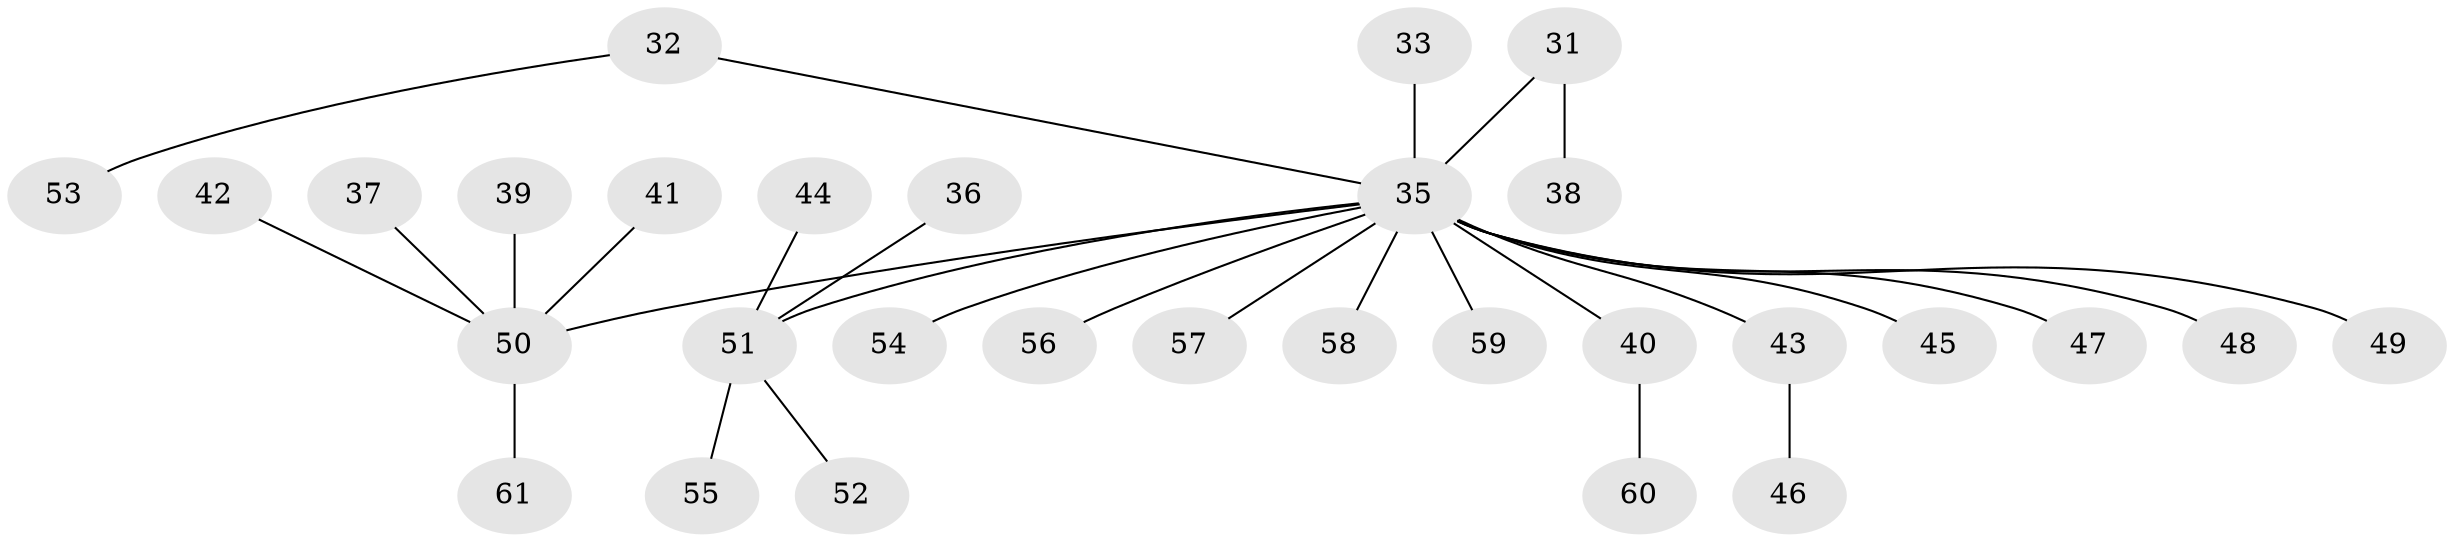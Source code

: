 // original degree distribution, {2: 0.19672131147540983, 7: 0.01639344262295082, 8: 0.01639344262295082, 3: 0.09836065573770492, 1: 0.5573770491803278, 5: 0.01639344262295082, 4: 0.09836065573770492}
// Generated by graph-tools (version 1.1) at 2025/52/03/09/25 04:52:26]
// undirected, 30 vertices, 29 edges
graph export_dot {
graph [start="1"]
  node [color=gray90,style=filled];
  31;
  32;
  33;
  35 [super="+5+7+8+9+13+17+22+12+21+28+29"];
  36;
  37;
  38;
  39;
  40 [super="+19"];
  41;
  42;
  43;
  44;
  45;
  46;
  47;
  48;
  49;
  50 [super="+34"];
  51 [super="+27+30"];
  52;
  53;
  54;
  55;
  56;
  57;
  58;
  59;
  60;
  61;
  31 -- 38;
  31 -- 35;
  32 -- 53;
  32 -- 35;
  33 -- 35;
  35 -- 58;
  35 -- 43;
  35 -- 56;
  35 -- 49;
  35 -- 40;
  35 -- 45;
  35 -- 47;
  35 -- 50;
  35 -- 48;
  35 -- 57;
  35 -- 59;
  35 -- 54;
  35 -- 51;
  36 -- 51;
  37 -- 50;
  39 -- 50;
  40 -- 60;
  41 -- 50;
  42 -- 50;
  43 -- 46;
  44 -- 51;
  50 -- 61;
  51 -- 55;
  51 -- 52;
}
